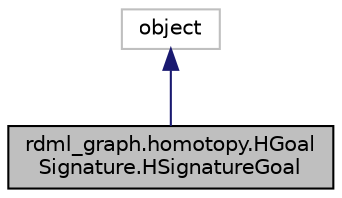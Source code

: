 digraph "rdml_graph.homotopy.HGoalSignature.HSignatureGoal"
{
 // LATEX_PDF_SIZE
  edge [fontname="Helvetica",fontsize="10",labelfontname="Helvetica",labelfontsize="10"];
  node [fontname="Helvetica",fontsize="10",shape=record];
  Node1 [label="rdml_graph.homotopy.HGoal\lSignature.HSignatureGoal",height=0.2,width=0.4,color="black", fillcolor="grey75", style="filled", fontcolor="black",tooltip="abstract class for an Hsignature goal"];
  Node2 -> Node1 [dir="back",color="midnightblue",fontsize="10",style="solid",fontname="Helvetica"];
  Node2 [label="object",height=0.2,width=0.4,color="grey75", fillcolor="white", style="filled",tooltip=" "];
}
